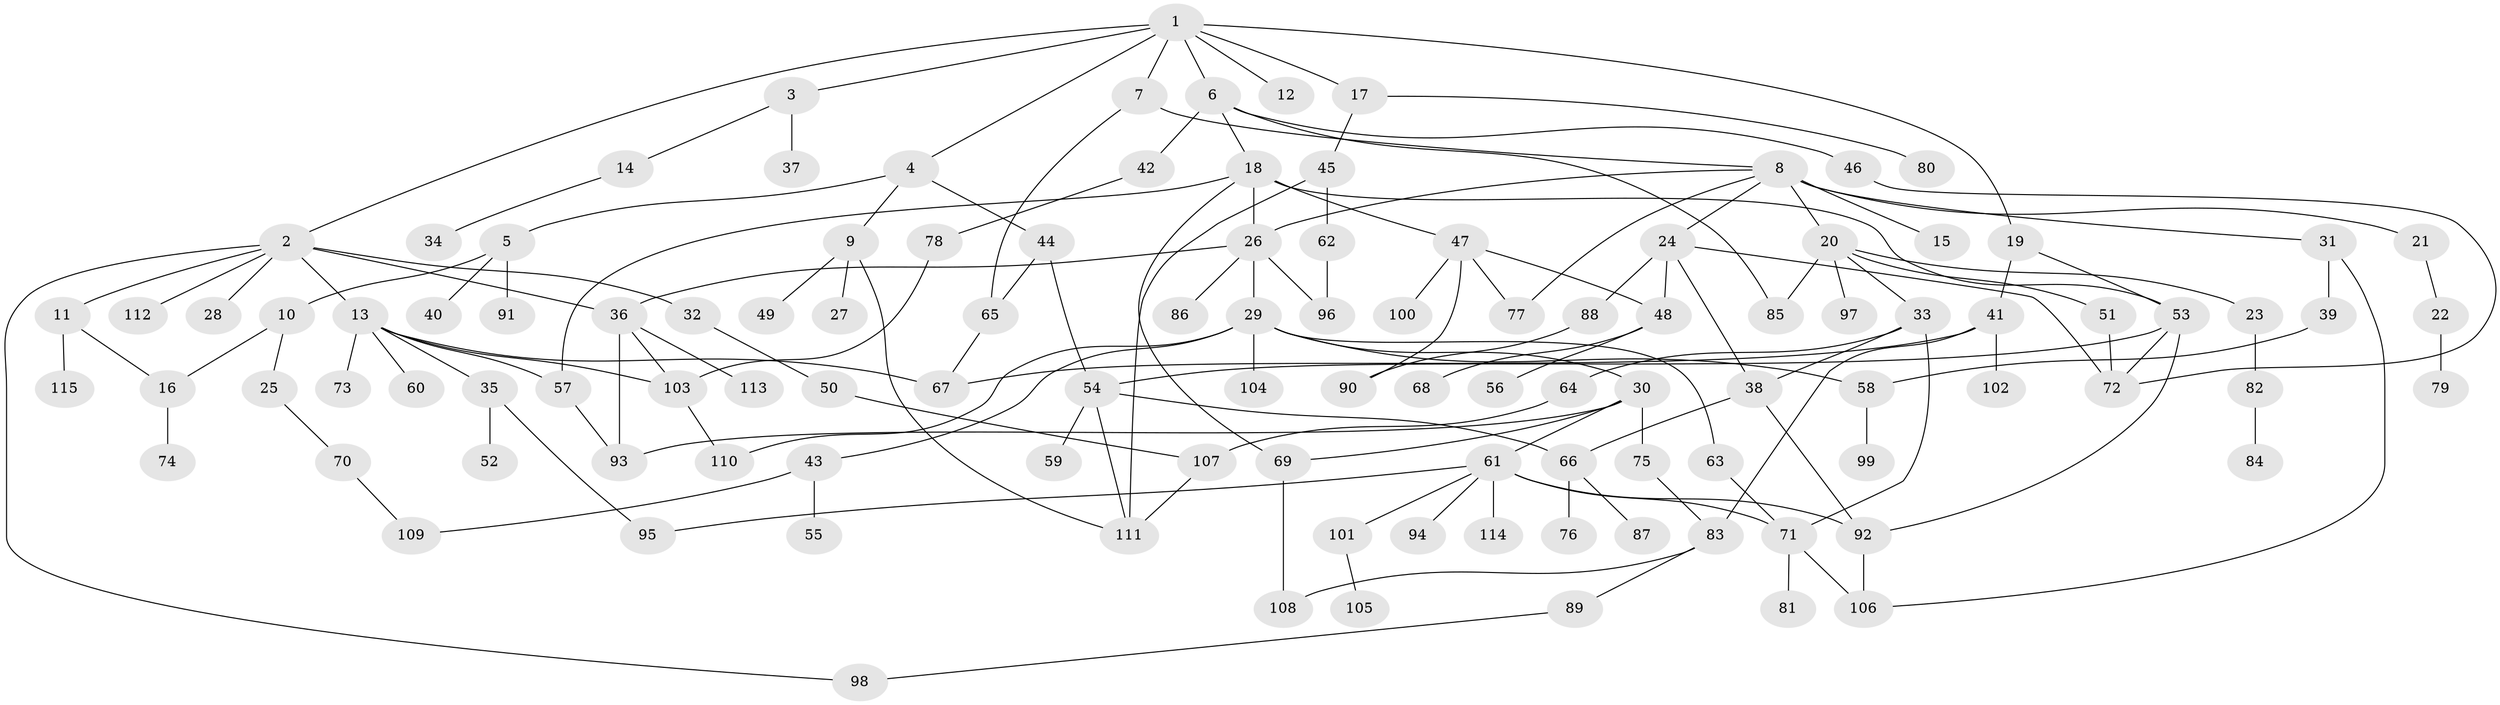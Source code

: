 // coarse degree distribution, {11: 0.058823529411764705, 6: 0.08823529411764706, 1: 0.38235294117647056, 10: 0.058823529411764705, 16: 0.029411764705882353, 3: 0.029411764705882353, 4: 0.058823529411764705, 2: 0.2647058823529412, 8: 0.029411764705882353}
// Generated by graph-tools (version 1.1) at 2025/16/03/04/25 18:16:53]
// undirected, 115 vertices, 155 edges
graph export_dot {
graph [start="1"]
  node [color=gray90,style=filled];
  1;
  2;
  3;
  4;
  5;
  6;
  7;
  8;
  9;
  10;
  11;
  12;
  13;
  14;
  15;
  16;
  17;
  18;
  19;
  20;
  21;
  22;
  23;
  24;
  25;
  26;
  27;
  28;
  29;
  30;
  31;
  32;
  33;
  34;
  35;
  36;
  37;
  38;
  39;
  40;
  41;
  42;
  43;
  44;
  45;
  46;
  47;
  48;
  49;
  50;
  51;
  52;
  53;
  54;
  55;
  56;
  57;
  58;
  59;
  60;
  61;
  62;
  63;
  64;
  65;
  66;
  67;
  68;
  69;
  70;
  71;
  72;
  73;
  74;
  75;
  76;
  77;
  78;
  79;
  80;
  81;
  82;
  83;
  84;
  85;
  86;
  87;
  88;
  89;
  90;
  91;
  92;
  93;
  94;
  95;
  96;
  97;
  98;
  99;
  100;
  101;
  102;
  103;
  104;
  105;
  106;
  107;
  108;
  109;
  110;
  111;
  112;
  113;
  114;
  115;
  1 -- 2;
  1 -- 3;
  1 -- 4;
  1 -- 6;
  1 -- 7;
  1 -- 12;
  1 -- 17;
  1 -- 19;
  2 -- 11;
  2 -- 13;
  2 -- 28;
  2 -- 32;
  2 -- 112;
  2 -- 98;
  2 -- 36;
  3 -- 14;
  3 -- 37;
  4 -- 5;
  4 -- 9;
  4 -- 44;
  5 -- 10;
  5 -- 40;
  5 -- 91;
  6 -- 18;
  6 -- 42;
  6 -- 46;
  6 -- 85;
  7 -- 8;
  7 -- 65;
  8 -- 15;
  8 -- 20;
  8 -- 21;
  8 -- 24;
  8 -- 26;
  8 -- 31;
  8 -- 77;
  9 -- 27;
  9 -- 49;
  9 -- 111;
  10 -- 16;
  10 -- 25;
  11 -- 115;
  11 -- 16;
  13 -- 35;
  13 -- 57;
  13 -- 60;
  13 -- 73;
  13 -- 103;
  13 -- 67;
  14 -- 34;
  16 -- 74;
  17 -- 45;
  17 -- 80;
  18 -- 47;
  18 -- 53;
  18 -- 57;
  18 -- 69;
  18 -- 26;
  19 -- 41;
  19 -- 53;
  20 -- 23;
  20 -- 33;
  20 -- 51;
  20 -- 97;
  20 -- 85;
  21 -- 22;
  22 -- 79;
  23 -- 82;
  24 -- 48;
  24 -- 88;
  24 -- 72;
  24 -- 38;
  25 -- 70;
  26 -- 29;
  26 -- 36;
  26 -- 86;
  26 -- 96;
  29 -- 30;
  29 -- 43;
  29 -- 63;
  29 -- 104;
  29 -- 110;
  29 -- 58;
  30 -- 61;
  30 -- 69;
  30 -- 75;
  30 -- 93;
  31 -- 39;
  31 -- 106;
  32 -- 50;
  33 -- 38;
  33 -- 64;
  33 -- 71;
  35 -- 52;
  35 -- 95;
  36 -- 113;
  36 -- 103;
  36 -- 93;
  38 -- 92;
  38 -- 66;
  39 -- 58;
  41 -- 67;
  41 -- 83;
  41 -- 102;
  42 -- 78;
  43 -- 55;
  43 -- 109;
  44 -- 65;
  44 -- 54;
  45 -- 62;
  45 -- 111;
  46 -- 72;
  47 -- 77;
  47 -- 90;
  47 -- 100;
  47 -- 48;
  48 -- 56;
  48 -- 68;
  50 -- 107;
  51 -- 72;
  53 -- 54;
  53 -- 72;
  53 -- 92;
  54 -- 59;
  54 -- 66;
  54 -- 111;
  57 -- 93;
  58 -- 99;
  61 -- 94;
  61 -- 101;
  61 -- 114;
  61 -- 95;
  61 -- 92;
  61 -- 71;
  62 -- 96;
  63 -- 71;
  64 -- 107;
  65 -- 67;
  66 -- 76;
  66 -- 87;
  69 -- 108;
  70 -- 109;
  71 -- 81;
  71 -- 106;
  75 -- 83;
  78 -- 103;
  82 -- 84;
  83 -- 89;
  83 -- 108;
  88 -- 90;
  89 -- 98;
  92 -- 106;
  101 -- 105;
  103 -- 110;
  107 -- 111;
}
